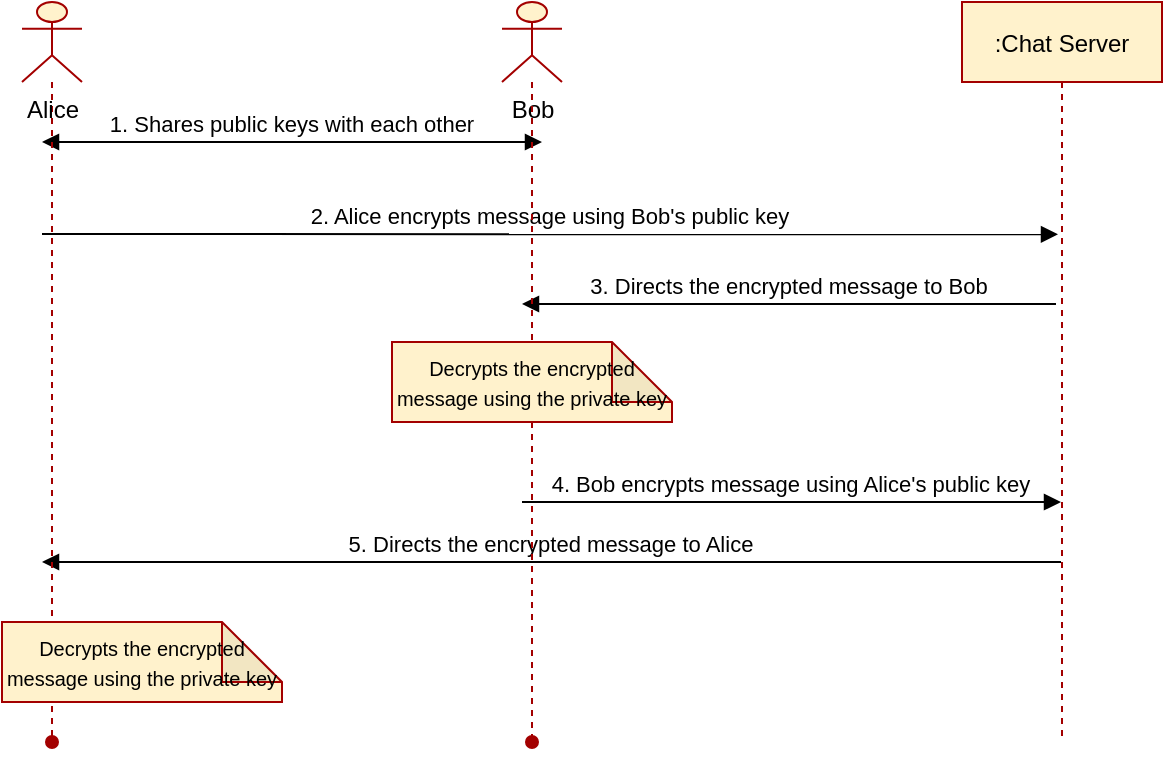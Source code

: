 <mxfile version="15.5.9" type="github">
  <diagram id="kgpKYQtTHZ0yAKxKKP6v" name="Page-1">
    <mxGraphModel dx="782" dy="392" grid="1" gridSize="10" guides="1" tooltips="1" connect="1" arrows="1" fold="1" page="1" pageScale="1" pageWidth="850" pageHeight="1100" math="0" shadow="0">
      <root>
        <mxCell id="0" />
        <mxCell id="1" parent="0" />
        <mxCell id="3nuBFxr9cyL0pnOWT2aG-1" value=":Chat Server" style="shape=umlLifeline;perimeter=lifelinePerimeter;container=1;collapsible=0;recursiveResize=0;rounded=0;shadow=0;strokeWidth=1;fillColor=#fff2cc;strokeColor=#A30000;" parent="1" vertex="1">
          <mxGeometry x="490" y="30" width="100" height="370" as="geometry" />
        </mxCell>
        <mxCell id="3nuBFxr9cyL0pnOWT2aG-3" value="1. Shares public keys with each other" style="verticalAlign=bottom;startArrow=block;endArrow=block;startSize=6;shadow=0;strokeWidth=1;startFill=1;endFill=1;endSize=6;" parent="3nuBFxr9cyL0pnOWT2aG-1" edge="1">
          <mxGeometry relative="1" as="geometry">
            <mxPoint x="-460" y="70" as="sourcePoint" />
            <mxPoint x="-210" y="70" as="targetPoint" />
          </mxGeometry>
        </mxCell>
        <mxCell id="3nuBFxr9cyL0pnOWT2aG-8" value="3. Directs the encrypted message to Bob" style="verticalAlign=bottom;endArrow=none;entryX=0.47;entryY=0.408;shadow=0;strokeWidth=1;entryDx=0;entryDy=0;entryPerimeter=0;endFill=0;startArrow=block;startFill=1;" parent="1" target="3nuBFxr9cyL0pnOWT2aG-1" edge="1">
          <mxGeometry relative="1" as="geometry">
            <mxPoint x="270" y="181" as="sourcePoint" />
            <mxPoint x="345" y="160.0" as="targetPoint" />
          </mxGeometry>
        </mxCell>
        <mxCell id="3nuBFxr9cyL0pnOWT2aG-9" value="5. Directs the encrypted message to Alice" style="verticalAlign=bottom;endArrow=block;shadow=0;strokeWidth=1;" parent="1" source="3nuBFxr9cyL0pnOWT2aG-1" edge="1">
          <mxGeometry relative="1" as="geometry">
            <mxPoint x="260" y="310" as="sourcePoint" />
            <mxPoint x="30" y="310" as="targetPoint" />
          </mxGeometry>
        </mxCell>
        <mxCell id="Mvj1sCObB3ljb3c7r6MM-4" style="edgeStyle=orthogonalEdgeStyle;rounded=0;orthogonalLoop=1;jettySize=auto;html=1;dashed=1;endArrow=oval;endFill=1;startArrow=none;strokeColor=#A30000;" edge="1" parent="1" source="Mvj1sCObB3ljb3c7r6MM-7">
          <mxGeometry relative="1" as="geometry">
            <mxPoint x="275" y="400" as="targetPoint" />
          </mxGeometry>
        </mxCell>
        <mxCell id="Mvj1sCObB3ljb3c7r6MM-1" value="Bob" style="shape=umlActor;verticalLabelPosition=bottom;verticalAlign=top;html=1;outlineConnect=0;fillColor=#fff2cc;strokeColor=#A30000;" vertex="1" parent="1">
          <mxGeometry x="260" y="30" width="30" height="40" as="geometry" />
        </mxCell>
        <mxCell id="Mvj1sCObB3ljb3c7r6MM-3" style="edgeStyle=orthogonalEdgeStyle;rounded=0;orthogonalLoop=1;jettySize=auto;html=1;endArrow=oval;endFill=1;dashed=1;strokeColor=#A30000;" edge="1" parent="1" source="Mvj1sCObB3ljb3c7r6MM-2">
          <mxGeometry relative="1" as="geometry">
            <mxPoint x="35" y="400" as="targetPoint" />
          </mxGeometry>
        </mxCell>
        <mxCell id="Mvj1sCObB3ljb3c7r6MM-2" value="Alice" style="shape=umlActor;verticalLabelPosition=bottom;verticalAlign=top;html=1;outlineConnect=0;fillColor=#fff2cc;strokeColor=#A30000;" vertex="1" parent="1">
          <mxGeometry x="20" y="30" width="30" height="40" as="geometry" />
        </mxCell>
        <mxCell id="Mvj1sCObB3ljb3c7r6MM-5" value="2. Alice encrypts message using Bob&#39;s public key" style="verticalAlign=bottom;startArrow=none;endArrow=block;startSize=6;shadow=0;strokeWidth=1;startFill=0;endFill=1;endSize=6;entryX=0.48;entryY=0.314;entryDx=0;entryDy=0;entryPerimeter=0;" edge="1" parent="1" target="3nuBFxr9cyL0pnOWT2aG-1">
          <mxGeometry relative="1" as="geometry">
            <mxPoint x="30" y="146" as="sourcePoint" />
            <mxPoint x="290" y="110" as="targetPoint" />
          </mxGeometry>
        </mxCell>
        <mxCell id="Mvj1sCObB3ljb3c7r6MM-6" value="4. Bob encrypts message using Alice&#39;s public key" style="verticalAlign=bottom;endArrow=none;shadow=0;strokeWidth=1;endFill=0;startArrow=block;startFill=1;" edge="1" parent="1" source="3nuBFxr9cyL0pnOWT2aG-1">
          <mxGeometry relative="1" as="geometry">
            <mxPoint x="445" y="260" as="sourcePoint" />
            <mxPoint x="270" y="280" as="targetPoint" />
          </mxGeometry>
        </mxCell>
        <mxCell id="Mvj1sCObB3ljb3c7r6MM-7" value="&lt;font style=&quot;font-size: 10px&quot;&gt;Decrypts the encrypted message using the private key&lt;/font&gt;" style="shape=note;whiteSpace=wrap;html=1;backgroundOutline=1;darkOpacity=0.05;fillColor=#fff2cc;strokeColor=#A30000;" vertex="1" parent="1">
          <mxGeometry x="205" y="200" width="140" height="40" as="geometry" />
        </mxCell>
        <mxCell id="Mvj1sCObB3ljb3c7r6MM-8" value="" style="edgeStyle=orthogonalEdgeStyle;rounded=0;orthogonalLoop=1;jettySize=auto;html=1;dashed=1;endArrow=none;endFill=1;strokeColor=#A30000;" edge="1" parent="1" source="Mvj1sCObB3ljb3c7r6MM-1" target="Mvj1sCObB3ljb3c7r6MM-7">
          <mxGeometry relative="1" as="geometry">
            <mxPoint x="275" y="400" as="targetPoint" />
            <mxPoint x="275" y="70" as="sourcePoint" />
          </mxGeometry>
        </mxCell>
        <mxCell id="Mvj1sCObB3ljb3c7r6MM-10" value="&lt;font style=&quot;font-size: 10px&quot;&gt;Decrypts the encrypted message using the private key&lt;/font&gt;" style="shape=note;whiteSpace=wrap;html=1;backgroundOutline=1;darkOpacity=0.05;fillColor=#fff2cc;strokeColor=#A30000;" vertex="1" parent="1">
          <mxGeometry x="10" y="340" width="140" height="40" as="geometry" />
        </mxCell>
      </root>
    </mxGraphModel>
  </diagram>
</mxfile>
